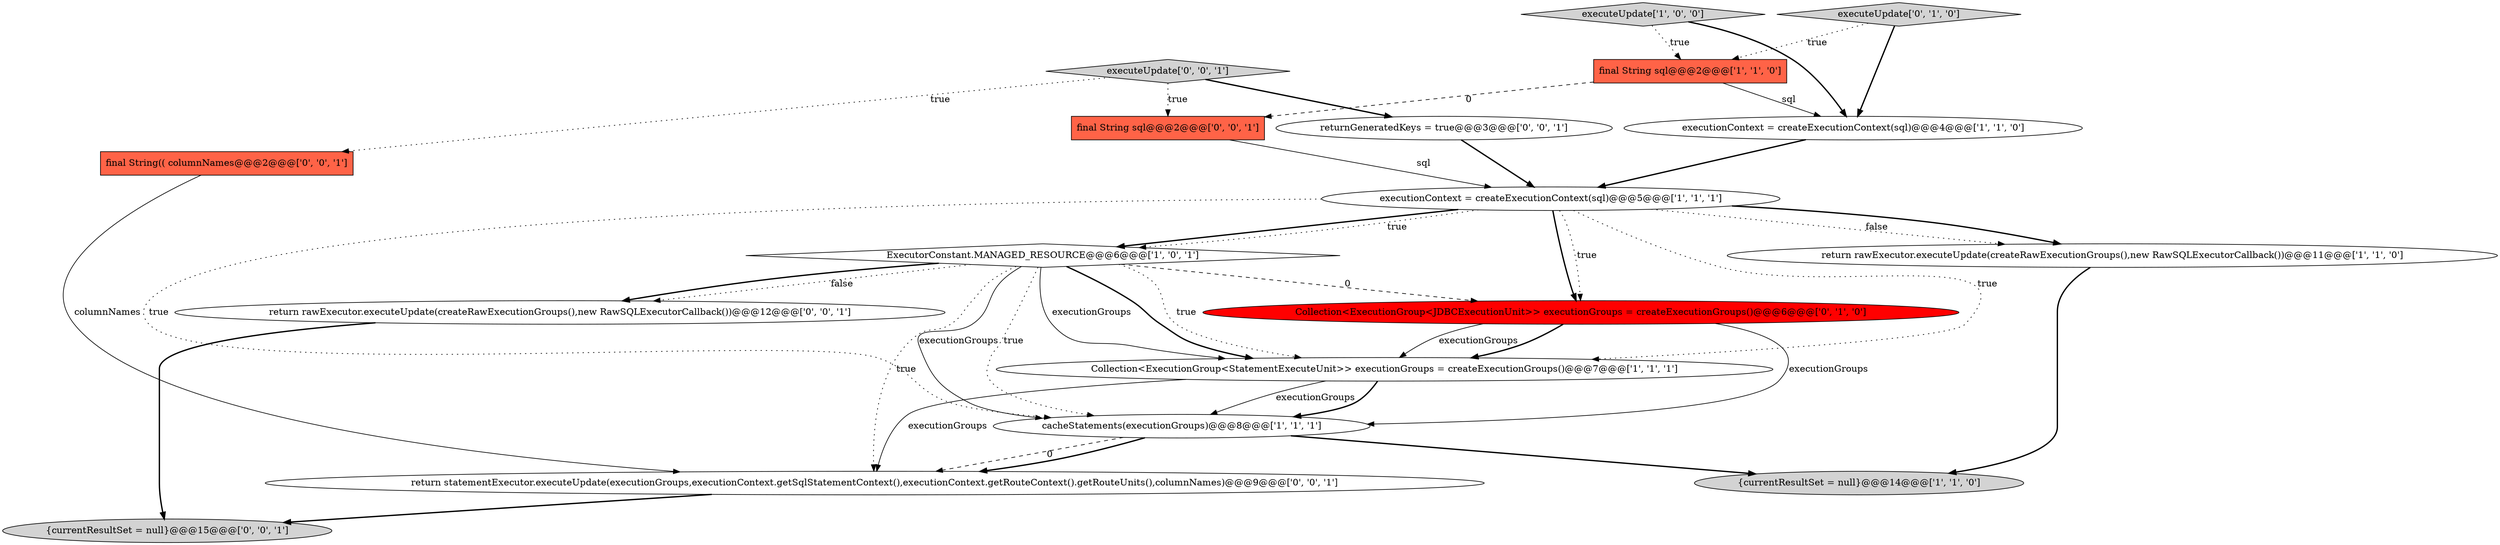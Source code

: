 digraph {
2 [style = filled, label = "executionContext = createExecutionContext(sql)@@@4@@@['1', '1', '0']", fillcolor = white, shape = ellipse image = "AAA0AAABBB1BBB"];
6 [style = filled, label = "final String sql@@@2@@@['1', '1', '0']", fillcolor = tomato, shape = box image = "AAA0AAABBB1BBB"];
13 [style = filled, label = "return statementExecutor.executeUpdate(executionGroups,executionContext.getSqlStatementContext(),executionContext.getRouteContext().getRouteUnits(),columnNames)@@@9@@@['0', '0', '1']", fillcolor = white, shape = ellipse image = "AAA0AAABBB3BBB"];
14 [style = filled, label = "final String(( columnNames@@@2@@@['0', '0', '1']", fillcolor = tomato, shape = box image = "AAA0AAABBB3BBB"];
5 [style = filled, label = "cacheStatements(executionGroups)@@@8@@@['1', '1', '1']", fillcolor = white, shape = ellipse image = "AAA0AAABBB1BBB"];
3 [style = filled, label = "ExecutorConstant.MANAGED_RESOURCE@@@6@@@['1', '0', '1']", fillcolor = white, shape = diamond image = "AAA0AAABBB1BBB"];
10 [style = filled, label = "Collection<ExecutionGroup<JDBCExecutionUnit>> executionGroups = createExecutionGroups()@@@6@@@['0', '1', '0']", fillcolor = red, shape = ellipse image = "AAA1AAABBB2BBB"];
16 [style = filled, label = "{currentResultSet = null}@@@15@@@['0', '0', '1']", fillcolor = lightgray, shape = ellipse image = "AAA0AAABBB3BBB"];
17 [style = filled, label = "final String sql@@@2@@@['0', '0', '1']", fillcolor = tomato, shape = box image = "AAA0AAABBB3BBB"];
7 [style = filled, label = "Collection<ExecutionGroup<StatementExecuteUnit>> executionGroups = createExecutionGroups()@@@7@@@['1', '1', '1']", fillcolor = white, shape = ellipse image = "AAA0AAABBB1BBB"];
4 [style = filled, label = "executeUpdate['1', '0', '0']", fillcolor = lightgray, shape = diamond image = "AAA0AAABBB1BBB"];
0 [style = filled, label = "{currentResultSet = null}@@@14@@@['1', '1', '0']", fillcolor = lightgray, shape = ellipse image = "AAA0AAABBB1BBB"];
15 [style = filled, label = "return rawExecutor.executeUpdate(createRawExecutionGroups(),new RawSQLExecutorCallback())@@@12@@@['0', '0', '1']", fillcolor = white, shape = ellipse image = "AAA0AAABBB3BBB"];
12 [style = filled, label = "executeUpdate['0', '0', '1']", fillcolor = lightgray, shape = diamond image = "AAA0AAABBB3BBB"];
11 [style = filled, label = "returnGeneratedKeys = true@@@3@@@['0', '0', '1']", fillcolor = white, shape = ellipse image = "AAA0AAABBB3BBB"];
1 [style = filled, label = "return rawExecutor.executeUpdate(createRawExecutionGroups(),new RawSQLExecutorCallback())@@@11@@@['1', '1', '0']", fillcolor = white, shape = ellipse image = "AAA0AAABBB1BBB"];
9 [style = filled, label = "executeUpdate['0', '1', '0']", fillcolor = lightgray, shape = diamond image = "AAA0AAABBB2BBB"];
8 [style = filled, label = "executionContext = createExecutionContext(sql)@@@5@@@['1', '1', '1']", fillcolor = white, shape = ellipse image = "AAA0AAABBB1BBB"];
4->6 [style = dotted, label="true"];
5->13 [style = dashed, label="0"];
17->8 [style = solid, label="sql"];
14->13 [style = solid, label="columnNames"];
8->10 [style = bold, label=""];
12->17 [style = dotted, label="true"];
3->7 [style = dotted, label="true"];
9->2 [style = bold, label=""];
10->7 [style = solid, label="executionGroups"];
8->3 [style = bold, label=""];
12->11 [style = bold, label=""];
7->5 [style = solid, label="executionGroups"];
8->7 [style = dotted, label="true"];
3->15 [style = dotted, label="false"];
6->17 [style = dashed, label="0"];
3->15 [style = bold, label=""];
1->0 [style = bold, label=""];
4->2 [style = bold, label=""];
8->10 [style = dotted, label="true"];
15->16 [style = bold, label=""];
9->6 [style = dotted, label="true"];
10->7 [style = bold, label=""];
13->16 [style = bold, label=""];
8->3 [style = dotted, label="true"];
3->7 [style = solid, label="executionGroups"];
3->5 [style = solid, label="executionGroups"];
8->1 [style = bold, label=""];
7->13 [style = solid, label="executionGroups"];
12->14 [style = dotted, label="true"];
7->5 [style = bold, label=""];
3->5 [style = dotted, label="true"];
5->0 [style = bold, label=""];
3->7 [style = bold, label=""];
8->5 [style = dotted, label="true"];
5->13 [style = bold, label=""];
11->8 [style = bold, label=""];
3->10 [style = dashed, label="0"];
6->2 [style = solid, label="sql"];
8->1 [style = dotted, label="false"];
3->13 [style = dotted, label="true"];
2->8 [style = bold, label=""];
10->5 [style = solid, label="executionGroups"];
}
